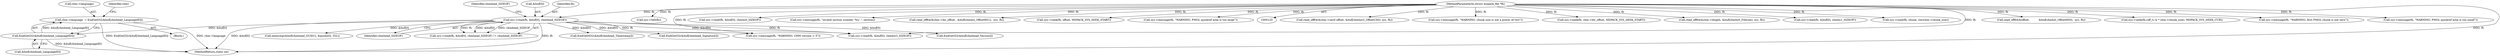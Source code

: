 digraph "0_libmspack_2f084136cfe0d05e5bf5703f3e83c6d955234b4d@pointer" {
"1000289" [label="(Call,chm->language  = EndGetI32(&buf[chmhead_LanguageID]))"];
"1000293" [label="(Call,EndGetI32(&buf[chmhead_LanguageID]))"];
"1000233" [label="(Call,sys->read(fh, &buf[0], chmhead_SIZEOF))"];
"1000127" [label="(MethodParameterIn,struct mspack_file *fh)"];
"1000246" [label="(Call,EndGetI32(&buf[chmhead_Signature]))"];
"1000344" [label="(Call,read_off64(&chm->sec0.offset, &buf[chmhst3_OffsetCS0], sys, fh))"];
"1000586" [label="(Call,sys->message(fh, \"WARNING; chunk size is not a power of two\"))"];
"1000397" [label="(Call,sys->seek(fh, chm->dir_offset, MSPACK_SYS_SEEK_START))"];
"1000233" [label="(Call,sys->read(fh, &buf[0], chmhead_SIZEOF))"];
"1000382" [label="(Call,read_off64(&chm->length, &buf[chmhs0_FileLen], sys, fh))"];
"1000408" [label="(Call,sys->read(fh, &buf[0], chmhs1_SIZEOF))"];
"1001081" [label="(MethodReturn,static int)"];
"1000130" [label="(Block,)"];
"1000127" [label="(MethodParameterIn,struct mspack_file *fh)"];
"1000290" [label="(Call,chm->language)"];
"1000240" [label="(Identifier,chmhead_SIZEOF)"];
"1000305" [label="(Call,sys->message(fh, \"WARNING; CHM version > 3\"))"];
"1000690" [label="(Call,sys->read(fh, chunk, (int)chm->chunk_size))"];
"1000323" [label="(Call,read_off64(&offset,           &buf[chmhst_OffsetHS0],  sys, fh))"];
"1000275" [label="(Call,EndGetI32(&buf[chmhead_Version]))"];
"1000289" [label="(Call,chm->language  = EndGetI32(&buf[chmhead_LanguageID]))"];
"1000257" [label="(Call,memcmp(&buf[chmhead_GUID1], &guids[0], 32L))"];
"1000294" [label="(Call,&buf[chmhead_LanguageID])"];
"1000235" [label="(Call,&buf[0])"];
"1000643" [label="(Call,sys->seek(fh,(off_t) (x * chm->chunk_size), MSPACK_SYS_SEEK_CUR))"];
"1000293" [label="(Call,EndGetI32(&buf[chmhead_LanguageID]))"];
"1000596" [label="(Call,sys->message(fh, \"WARNING; first PMGL chunk is not zero\"))"];
"1000726" [label="(Call,sys->message(fh, \"WARNING; PMGL quickref area is too small\"))"];
"1000234" [label="(Identifier,fh)"];
"1000423" [label="(Call,sys->tell(fh))"];
"1000301" [label="(Identifier,chm)"];
"1000239" [label="(Identifier,chmhead_SIZEOF)"];
"1000310" [label="(Call,sys->read(fh, &buf[0], chmhst3_SIZEOF))"];
"1000370" [label="(Call,sys->read(fh, &buf[0], chmhs0_SIZEOF))"];
"1000836" [label="(Call,sys->message(fh, \"invalid section number '%u'.\", section))"];
"1000232" [label="(Call,sys->read(fh, &buf[0], chmhead_SIZEOF) != chmhead_SIZEOF)"];
"1000333" [label="(Call,read_off64(&chm->dir_offset,  &buf[chmhst_OffsetHS1],  sys, fh))"];
"1000361" [label="(Call,sys->seek(fh, offset, MSPACK_SYS_SEEK_START))"];
"1000744" [label="(Call,sys->message(fh, \"WARNING; PMGL quickref area is too large\"))"];
"1000284" [label="(Call,EndGetM32(&buf[chmhead_Timestamp]))"];
"1000289" -> "1000130"  [label="AST: "];
"1000289" -> "1000293"  [label="CFG: "];
"1000290" -> "1000289"  [label="AST: "];
"1000293" -> "1000289"  [label="AST: "];
"1000301" -> "1000289"  [label="CFG: "];
"1000289" -> "1001081"  [label="DDG: chm->language"];
"1000289" -> "1001081"  [label="DDG: EndGetI32(&buf[chmhead_LanguageID])"];
"1000293" -> "1000289"  [label="DDG: &buf[chmhead_LanguageID]"];
"1000293" -> "1000294"  [label="CFG: "];
"1000294" -> "1000293"  [label="AST: "];
"1000293" -> "1001081"  [label="DDG: &buf[chmhead_LanguageID]"];
"1000233" -> "1000293"  [label="DDG: &buf[0]"];
"1000233" -> "1000232"  [label="AST: "];
"1000233" -> "1000239"  [label="CFG: "];
"1000234" -> "1000233"  [label="AST: "];
"1000235" -> "1000233"  [label="AST: "];
"1000239" -> "1000233"  [label="AST: "];
"1000240" -> "1000233"  [label="CFG: "];
"1000233" -> "1001081"  [label="DDG: &buf[0]"];
"1000233" -> "1001081"  [label="DDG: fh"];
"1000233" -> "1000232"  [label="DDG: fh"];
"1000233" -> "1000232"  [label="DDG: &buf[0]"];
"1000233" -> "1000232"  [label="DDG: chmhead_SIZEOF"];
"1000127" -> "1000233"  [label="DDG: fh"];
"1000233" -> "1000246"  [label="DDG: &buf[0]"];
"1000233" -> "1000257"  [label="DDG: &buf[0]"];
"1000233" -> "1000275"  [label="DDG: &buf[0]"];
"1000233" -> "1000284"  [label="DDG: &buf[0]"];
"1000233" -> "1000305"  [label="DDG: fh"];
"1000233" -> "1000310"  [label="DDG: fh"];
"1000233" -> "1000310"  [label="DDG: &buf[0]"];
"1000127" -> "1000125"  [label="AST: "];
"1000127" -> "1001081"  [label="DDG: fh"];
"1000127" -> "1000305"  [label="DDG: fh"];
"1000127" -> "1000310"  [label="DDG: fh"];
"1000127" -> "1000323"  [label="DDG: fh"];
"1000127" -> "1000333"  [label="DDG: fh"];
"1000127" -> "1000344"  [label="DDG: fh"];
"1000127" -> "1000361"  [label="DDG: fh"];
"1000127" -> "1000370"  [label="DDG: fh"];
"1000127" -> "1000382"  [label="DDG: fh"];
"1000127" -> "1000397"  [label="DDG: fh"];
"1000127" -> "1000408"  [label="DDG: fh"];
"1000127" -> "1000423"  [label="DDG: fh"];
"1000127" -> "1000586"  [label="DDG: fh"];
"1000127" -> "1000596"  [label="DDG: fh"];
"1000127" -> "1000643"  [label="DDG: fh"];
"1000127" -> "1000690"  [label="DDG: fh"];
"1000127" -> "1000726"  [label="DDG: fh"];
"1000127" -> "1000744"  [label="DDG: fh"];
"1000127" -> "1000836"  [label="DDG: fh"];
}
